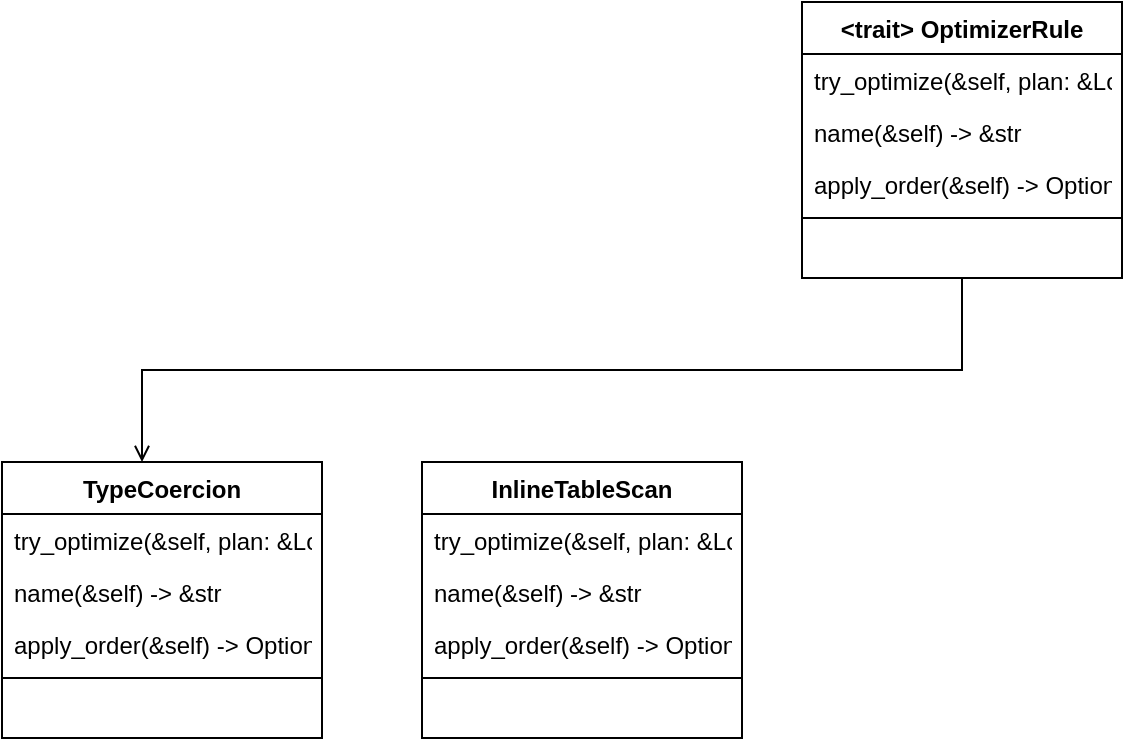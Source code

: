 <mxfile version="20.8.16" type="device"><diagram id="C5RBs43oDa-KdzZeNtuy" name="Page-1"><mxGraphModel dx="954" dy="727" grid="1" gridSize="10" guides="1" tooltips="1" connect="1" arrows="1" fold="1" page="1" pageScale="1" pageWidth="1654" pageHeight="2336" math="0" shadow="0"><root><mxCell id="WIyWlLk6GJQsqaUBKTNV-0"/><mxCell id="WIyWlLk6GJQsqaUBKTNV-1" parent="WIyWlLk6GJQsqaUBKTNV-0"/><mxCell id="zkfFHV4jXpPFQw0GAbJ--0" value="&lt;trait&gt; OptimizerRule" style="swimlane;fontStyle=1;align=center;verticalAlign=top;childLayout=stackLayout;horizontal=1;startSize=26;horizontalStack=0;resizeParent=1;resizeLast=0;collapsible=1;marginBottom=0;rounded=0;shadow=0;strokeWidth=1;" parent="WIyWlLk6GJQsqaUBKTNV-1" vertex="1"><mxGeometry x="410" y="130" width="160" height="138" as="geometry"><mxRectangle x="230" y="140" width="160" height="26" as="alternateBounds"/></mxGeometry></mxCell><mxCell id="zkfFHV4jXpPFQw0GAbJ--1" value="try_optimize(&amp;self, plan: &amp;LogicalPlan, config: &amp;dyn OptimizerConfig) -&gt; Result&lt;Option&lt;LogicalPlan&gt;&gt;" style="text;align=left;verticalAlign=top;spacingLeft=4;spacingRight=4;overflow=hidden;rotatable=0;points=[[0,0.5],[1,0.5]];portConstraint=eastwest;" parent="zkfFHV4jXpPFQw0GAbJ--0" vertex="1"><mxGeometry y="26" width="160" height="26" as="geometry"/></mxCell><mxCell id="zkfFHV4jXpPFQw0GAbJ--2" value="name(&amp;self) -&gt; &amp;str" style="text;align=left;verticalAlign=top;spacingLeft=4;spacingRight=4;overflow=hidden;rotatable=0;points=[[0,0.5],[1,0.5]];portConstraint=eastwest;rounded=0;shadow=0;html=0;" parent="zkfFHV4jXpPFQw0GAbJ--0" vertex="1"><mxGeometry y="52" width="160" height="26" as="geometry"/></mxCell><mxCell id="zkfFHV4jXpPFQw0GAbJ--3" value="apply_order(&amp;self) -&gt; Option&lt;ApplyOrder&gt;" style="text;align=left;verticalAlign=top;spacingLeft=4;spacingRight=4;overflow=hidden;rotatable=0;points=[[0,0.5],[1,0.5]];portConstraint=eastwest;rounded=0;shadow=0;html=0;" parent="zkfFHV4jXpPFQw0GAbJ--0" vertex="1"><mxGeometry y="78" width="160" height="26" as="geometry"/></mxCell><mxCell id="zkfFHV4jXpPFQw0GAbJ--4" value="" style="line;html=1;strokeWidth=1;align=left;verticalAlign=middle;spacingTop=-1;spacingLeft=3;spacingRight=3;rotatable=0;labelPosition=right;points=[];portConstraint=eastwest;" parent="zkfFHV4jXpPFQw0GAbJ--0" vertex="1"><mxGeometry y="104" width="160" height="8" as="geometry"/></mxCell><mxCell id="zkfFHV4jXpPFQw0GAbJ--26" value="" style="endArrow=open;shadow=0;strokeWidth=1;rounded=0;endFill=1;edgeStyle=elbowEdgeStyle;elbow=vertical;" parent="WIyWlLk6GJQsqaUBKTNV-1" source="zkfFHV4jXpPFQw0GAbJ--0" edge="1"><mxGeometry x="0.5" y="41" relative="1" as="geometry"><mxPoint x="380" y="192" as="sourcePoint"/><mxPoint x="80" y="360" as="targetPoint"/><mxPoint x="-40" y="32" as="offset"/></mxGeometry></mxCell><mxCell id="StCx6bhZTrocpUGf-7qs-0" value="InlineTableScan" style="swimlane;fontStyle=1;align=center;verticalAlign=top;childLayout=stackLayout;horizontal=1;startSize=26;horizontalStack=0;resizeParent=1;resizeLast=0;collapsible=1;marginBottom=0;rounded=0;shadow=0;strokeWidth=1;" vertex="1" parent="WIyWlLk6GJQsqaUBKTNV-1"><mxGeometry x="220" y="360" width="160" height="138" as="geometry"><mxRectangle x="230" y="140" width="160" height="26" as="alternateBounds"/></mxGeometry></mxCell><mxCell id="StCx6bhZTrocpUGf-7qs-1" value="try_optimize(&amp;self, plan: &amp;LogicalPlan, config: &amp;dyn OptimizerConfig) -&gt; Result&lt;Option&lt;LogicalPlan&gt;&gt;" style="text;align=left;verticalAlign=top;spacingLeft=4;spacingRight=4;overflow=hidden;rotatable=0;points=[[0,0.5],[1,0.5]];portConstraint=eastwest;" vertex="1" parent="StCx6bhZTrocpUGf-7qs-0"><mxGeometry y="26" width="160" height="26" as="geometry"/></mxCell><mxCell id="StCx6bhZTrocpUGf-7qs-2" value="name(&amp;self) -&gt; &amp;str" style="text;align=left;verticalAlign=top;spacingLeft=4;spacingRight=4;overflow=hidden;rotatable=0;points=[[0,0.5],[1,0.5]];portConstraint=eastwest;rounded=0;shadow=0;html=0;" vertex="1" parent="StCx6bhZTrocpUGf-7qs-0"><mxGeometry y="52" width="160" height="26" as="geometry"/></mxCell><mxCell id="StCx6bhZTrocpUGf-7qs-3" value="apply_order(&amp;self) -&gt; Option&lt;ApplyOrder&gt;" style="text;align=left;verticalAlign=top;spacingLeft=4;spacingRight=4;overflow=hidden;rotatable=0;points=[[0,0.5],[1,0.5]];portConstraint=eastwest;rounded=0;shadow=0;html=0;" vertex="1" parent="StCx6bhZTrocpUGf-7qs-0"><mxGeometry y="78" width="160" height="26" as="geometry"/></mxCell><mxCell id="StCx6bhZTrocpUGf-7qs-4" value="" style="line;html=1;strokeWidth=1;align=left;verticalAlign=middle;spacingTop=-1;spacingLeft=3;spacingRight=3;rotatable=0;labelPosition=right;points=[];portConstraint=eastwest;" vertex="1" parent="StCx6bhZTrocpUGf-7qs-0"><mxGeometry y="104" width="160" height="8" as="geometry"/></mxCell><mxCell id="StCx6bhZTrocpUGf-7qs-5" value="TypeCoercion" style="swimlane;fontStyle=1;align=center;verticalAlign=top;childLayout=stackLayout;horizontal=1;startSize=26;horizontalStack=0;resizeParent=1;resizeLast=0;collapsible=1;marginBottom=0;rounded=0;shadow=0;strokeWidth=1;" vertex="1" parent="WIyWlLk6GJQsqaUBKTNV-1"><mxGeometry x="10" y="360" width="160" height="138" as="geometry"><mxRectangle x="230" y="140" width="160" height="26" as="alternateBounds"/></mxGeometry></mxCell><mxCell id="StCx6bhZTrocpUGf-7qs-6" value="try_optimize(&amp;self, plan: &amp;LogicalPlan, config: &amp;dyn OptimizerConfig) -&gt; Result&lt;Option&lt;LogicalPlan&gt;&gt;" style="text;align=left;verticalAlign=top;spacingLeft=4;spacingRight=4;overflow=hidden;rotatable=0;points=[[0,0.5],[1,0.5]];portConstraint=eastwest;" vertex="1" parent="StCx6bhZTrocpUGf-7qs-5"><mxGeometry y="26" width="160" height="26" as="geometry"/></mxCell><mxCell id="StCx6bhZTrocpUGf-7qs-7" value="name(&amp;self) -&gt; &amp;str" style="text;align=left;verticalAlign=top;spacingLeft=4;spacingRight=4;overflow=hidden;rotatable=0;points=[[0,0.5],[1,0.5]];portConstraint=eastwest;rounded=0;shadow=0;html=0;" vertex="1" parent="StCx6bhZTrocpUGf-7qs-5"><mxGeometry y="52" width="160" height="26" as="geometry"/></mxCell><mxCell id="StCx6bhZTrocpUGf-7qs-8" value="apply_order(&amp;self) -&gt; Option&lt;ApplyOrder&gt;" style="text;align=left;verticalAlign=top;spacingLeft=4;spacingRight=4;overflow=hidden;rotatable=0;points=[[0,0.5],[1,0.5]];portConstraint=eastwest;rounded=0;shadow=0;html=0;" vertex="1" parent="StCx6bhZTrocpUGf-7qs-5"><mxGeometry y="78" width="160" height="26" as="geometry"/></mxCell><mxCell id="StCx6bhZTrocpUGf-7qs-9" value="" style="line;html=1;strokeWidth=1;align=left;verticalAlign=middle;spacingTop=-1;spacingLeft=3;spacingRight=3;rotatable=0;labelPosition=right;points=[];portConstraint=eastwest;" vertex="1" parent="StCx6bhZTrocpUGf-7qs-5"><mxGeometry y="104" width="160" height="8" as="geometry"/></mxCell></root></mxGraphModel></diagram></mxfile>